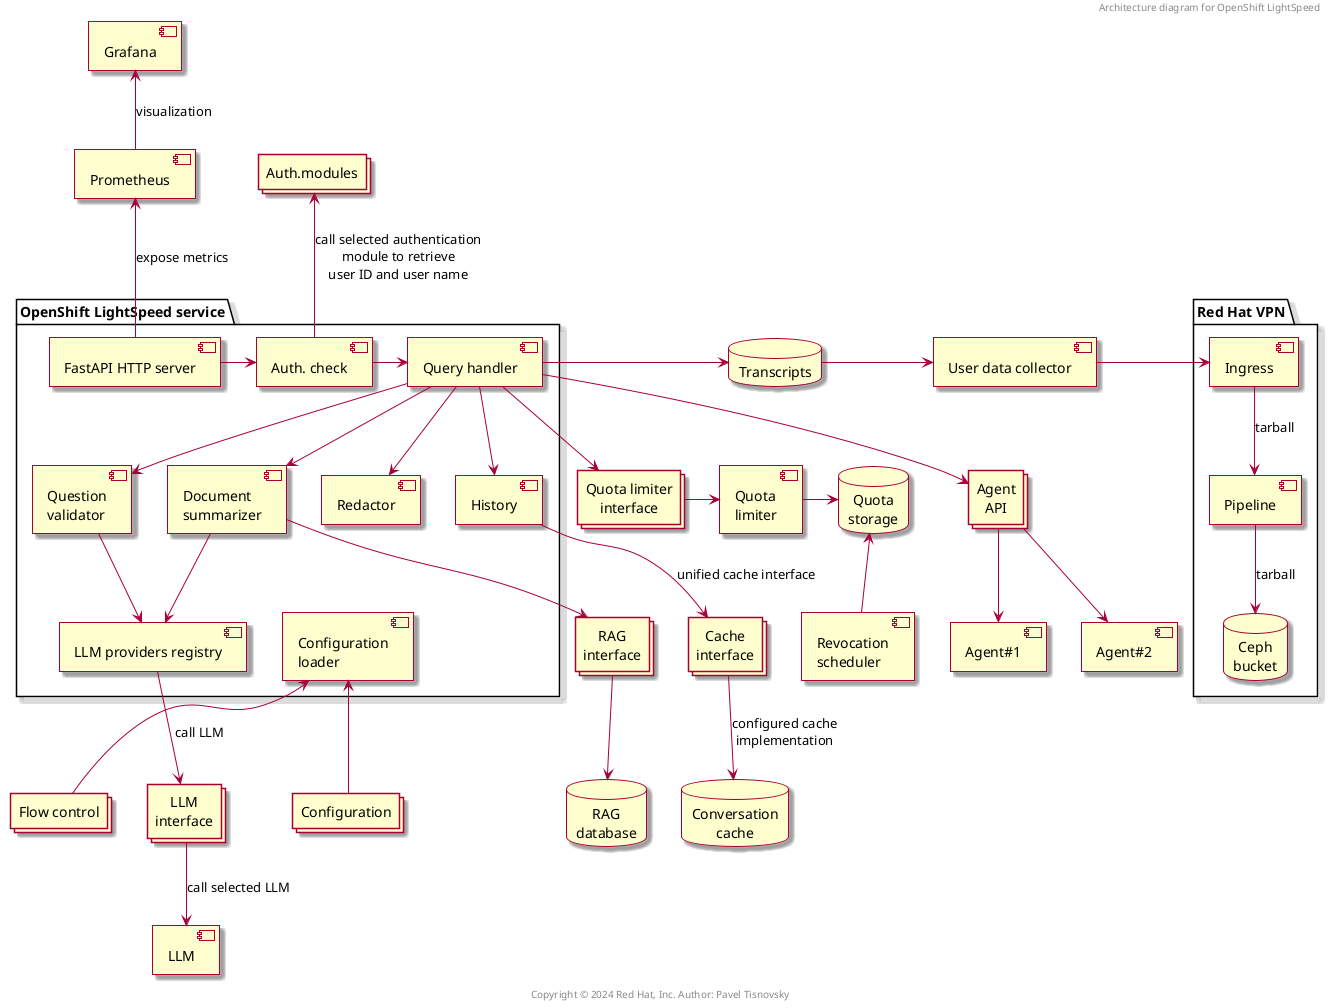 //
// vim:syntax=plantuml
//

// Generate PNG image with architecture diagram by using the following command:
// java -jar plantuml.jar architecture_diagram.uml
//
// Generate SVG drawing with architecture diagram by using the following command:
// java -jar plantuml.jar -tsvg architecture_diagram.uml

@startuml
skin rose

header Architecture diagram for OpenShift LightSpeed
footer Copyright © 2024 Red Hat, Inc. Author: Pavel Tisnovsky

collections "Configuration" as configuration

package "OpenShift LightSpeed service" as ols {
    component "FastAPI HTTP server" as http
    component "Auth. check" as auth
    component "Query handler" as handler
    component "History" as history
    component "Redactor" as redactor
    component "Question\nvalidator" as question_validator
    component "Document\nsummarizer" as document_summarizer
    component "LLM providers registry" as llm_register
    component "Configuration\nloader" as config_loader
    http -> auth
    auth -> handler
    handler --> history
    handler --> redactor
    handler --> question_validator
    handler --> document_summarizer
    question_validator --> llm_register
    document_summarizer --> llm_register
    llm_register -[hidden]> config_loader
}

component "User data collector" as collector
component "Quota\nlimiter" as quota_limiter
component "Revocation\nscheduler" as quota_revocation

collections "Agent\nAPI" as agent_api
collections "RAG\ninterface" as rag_interface
document_summarizer -[hidden]> rag_interface
database "RAG\ndatabase" as rag
database "Conversation\ncache" as cache
database "Quota\nstorage" as quota_storage
collections "LLM\ninterface" as llm_interface
component "LLM" as llm
collections "Auth.modules" as auth_modules
collections "Cache\ninterface" as cache_interface
database "Transcripts" as transcripts
collections "Quota limiter\ninterface" as quota_limiter_interface
document_summarizer -d-> rag_interface
rag_interface --> rag
history --> cache_interface : unified cache interface
cache_interface --> cache : configured cache\nimplementation
llm_register --> llm_interface : call LLM
llm_interface --> llm : call selected LLM
handler -> transcripts
handler --> quota_limiter_interface
quota_limiter_interface -> quota_limiter
quota_limiter -> quota_storage
quota_revocation -u-> quota_storage
transcripts -> collector
component "Prometheus"
component "Grafana"
handler --> agent_api
component "Agent#1" as agent_1
component "Agent#2" as agent_2
agent_api --> agent_1
agent_api --> agent_2

auth -u-> auth_modules : "call selected authentication\nmodule to retrieve\nuser ID and user name"

collections "Flow control" as flow_control
configuration -u-> config_loader
flow_control -u-> config_loader

package "Red Hat VPN" {
   [Ingress] as ingress
   [Pipeline] as pipeline
   database "Ceph\nbucket" as ceph
   ingress --> pipeline : tarball
   pipeline --> ceph : tarball
}

collector -> ingress
http -u-> Prometheus : "expose metrics"
Prometheus -u-> Grafana : visualization

@enduml
